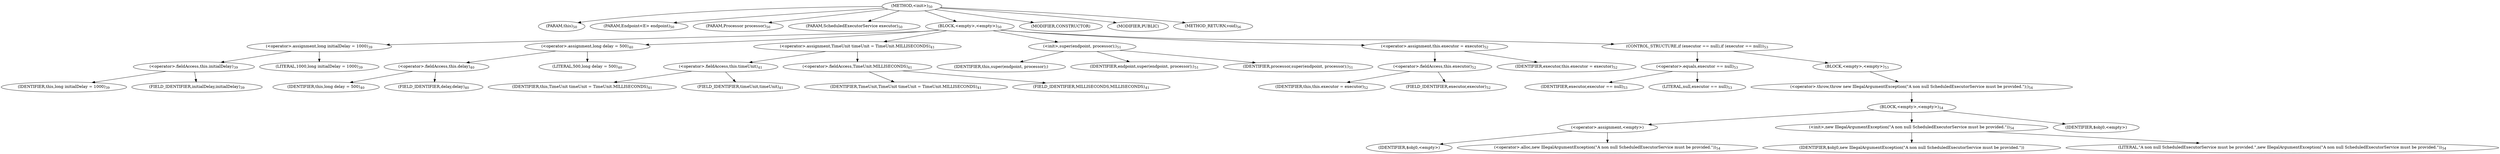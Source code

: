 digraph "&lt;init&gt;" {  
"73" [label = <(METHOD,&lt;init&gt;)<SUB>50</SUB>> ]
"6" [label = <(PARAM,this)<SUB>50</SUB>> ]
"74" [label = <(PARAM,Endpoint&lt;E&gt; endpoint)<SUB>50</SUB>> ]
"75" [label = <(PARAM,Processor processor)<SUB>50</SUB>> ]
"76" [label = <(PARAM,ScheduledExecutorService executor)<SUB>50</SUB>> ]
"77" [label = <(BLOCK,&lt;empty&gt;,&lt;empty&gt;)<SUB>50</SUB>> ]
"78" [label = <(&lt;operator&gt;.assignment,long initialDelay = 1000)<SUB>39</SUB>> ]
"79" [label = <(&lt;operator&gt;.fieldAccess,this.initialDelay)<SUB>39</SUB>> ]
"80" [label = <(IDENTIFIER,this,long initialDelay = 1000)<SUB>39</SUB>> ]
"81" [label = <(FIELD_IDENTIFIER,initialDelay,initialDelay)<SUB>39</SUB>> ]
"82" [label = <(LITERAL,1000,long initialDelay = 1000)<SUB>39</SUB>> ]
"83" [label = <(&lt;operator&gt;.assignment,long delay = 500)<SUB>40</SUB>> ]
"84" [label = <(&lt;operator&gt;.fieldAccess,this.delay)<SUB>40</SUB>> ]
"85" [label = <(IDENTIFIER,this,long delay = 500)<SUB>40</SUB>> ]
"86" [label = <(FIELD_IDENTIFIER,delay,delay)<SUB>40</SUB>> ]
"87" [label = <(LITERAL,500,long delay = 500)<SUB>40</SUB>> ]
"88" [label = <(&lt;operator&gt;.assignment,TimeUnit timeUnit = TimeUnit.MILLISECONDS)<SUB>41</SUB>> ]
"89" [label = <(&lt;operator&gt;.fieldAccess,this.timeUnit)<SUB>41</SUB>> ]
"90" [label = <(IDENTIFIER,this,TimeUnit timeUnit = TimeUnit.MILLISECONDS)<SUB>41</SUB>> ]
"91" [label = <(FIELD_IDENTIFIER,timeUnit,timeUnit)<SUB>41</SUB>> ]
"92" [label = <(&lt;operator&gt;.fieldAccess,TimeUnit.MILLISECONDS)<SUB>41</SUB>> ]
"93" [label = <(IDENTIFIER,TimeUnit,TimeUnit timeUnit = TimeUnit.MILLISECONDS)<SUB>41</SUB>> ]
"94" [label = <(FIELD_IDENTIFIER,MILLISECONDS,MILLISECONDS)<SUB>41</SUB>> ]
"95" [label = <(&lt;init&gt;,super(endpoint, processor);)<SUB>51</SUB>> ]
"5" [label = <(IDENTIFIER,this,super(endpoint, processor);)> ]
"96" [label = <(IDENTIFIER,endpoint,super(endpoint, processor);)<SUB>51</SUB>> ]
"97" [label = <(IDENTIFIER,processor,super(endpoint, processor);)<SUB>51</SUB>> ]
"98" [label = <(&lt;operator&gt;.assignment,this.executor = executor)<SUB>52</SUB>> ]
"99" [label = <(&lt;operator&gt;.fieldAccess,this.executor)<SUB>52</SUB>> ]
"7" [label = <(IDENTIFIER,this,this.executor = executor)<SUB>52</SUB>> ]
"100" [label = <(FIELD_IDENTIFIER,executor,executor)<SUB>52</SUB>> ]
"101" [label = <(IDENTIFIER,executor,this.executor = executor)<SUB>52</SUB>> ]
"102" [label = <(CONTROL_STRUCTURE,if (executor == null),if (executor == null))<SUB>53</SUB>> ]
"103" [label = <(&lt;operator&gt;.equals,executor == null)<SUB>53</SUB>> ]
"104" [label = <(IDENTIFIER,executor,executor == null)<SUB>53</SUB>> ]
"105" [label = <(LITERAL,null,executor == null)<SUB>53</SUB>> ]
"106" [label = <(BLOCK,&lt;empty&gt;,&lt;empty&gt;)<SUB>53</SUB>> ]
"107" [label = <(&lt;operator&gt;.throw,throw new IllegalArgumentException(&quot;A non null ScheduledExecutorService must be provided.&quot;);)<SUB>54</SUB>> ]
"108" [label = <(BLOCK,&lt;empty&gt;,&lt;empty&gt;)<SUB>54</SUB>> ]
"109" [label = <(&lt;operator&gt;.assignment,&lt;empty&gt;)> ]
"110" [label = <(IDENTIFIER,$obj0,&lt;empty&gt;)> ]
"111" [label = <(&lt;operator&gt;.alloc,new IllegalArgumentException(&quot;A non null ScheduledExecutorService must be provided.&quot;))<SUB>54</SUB>> ]
"112" [label = <(&lt;init&gt;,new IllegalArgumentException(&quot;A non null ScheduledExecutorService must be provided.&quot;))<SUB>54</SUB>> ]
"113" [label = <(IDENTIFIER,$obj0,new IllegalArgumentException(&quot;A non null ScheduledExecutorService must be provided.&quot;))> ]
"114" [label = <(LITERAL,&quot;A non null ScheduledExecutorService must be provided.&quot;,new IllegalArgumentException(&quot;A non null ScheduledExecutorService must be provided.&quot;))<SUB>54</SUB>> ]
"115" [label = <(IDENTIFIER,$obj0,&lt;empty&gt;)> ]
"116" [label = <(MODIFIER,CONSTRUCTOR)> ]
"117" [label = <(MODIFIER,PUBLIC)> ]
"118" [label = <(METHOD_RETURN,void)<SUB>56</SUB>> ]
  "73" -> "6" 
  "73" -> "74" 
  "73" -> "75" 
  "73" -> "76" 
  "73" -> "77" 
  "73" -> "116" 
  "73" -> "117" 
  "73" -> "118" 
  "77" -> "78" 
  "77" -> "83" 
  "77" -> "88" 
  "77" -> "95" 
  "77" -> "98" 
  "77" -> "102" 
  "78" -> "79" 
  "78" -> "82" 
  "79" -> "80" 
  "79" -> "81" 
  "83" -> "84" 
  "83" -> "87" 
  "84" -> "85" 
  "84" -> "86" 
  "88" -> "89" 
  "88" -> "92" 
  "89" -> "90" 
  "89" -> "91" 
  "92" -> "93" 
  "92" -> "94" 
  "95" -> "5" 
  "95" -> "96" 
  "95" -> "97" 
  "98" -> "99" 
  "98" -> "101" 
  "99" -> "7" 
  "99" -> "100" 
  "102" -> "103" 
  "102" -> "106" 
  "103" -> "104" 
  "103" -> "105" 
  "106" -> "107" 
  "107" -> "108" 
  "108" -> "109" 
  "108" -> "112" 
  "108" -> "115" 
  "109" -> "110" 
  "109" -> "111" 
  "112" -> "113" 
  "112" -> "114" 
}
